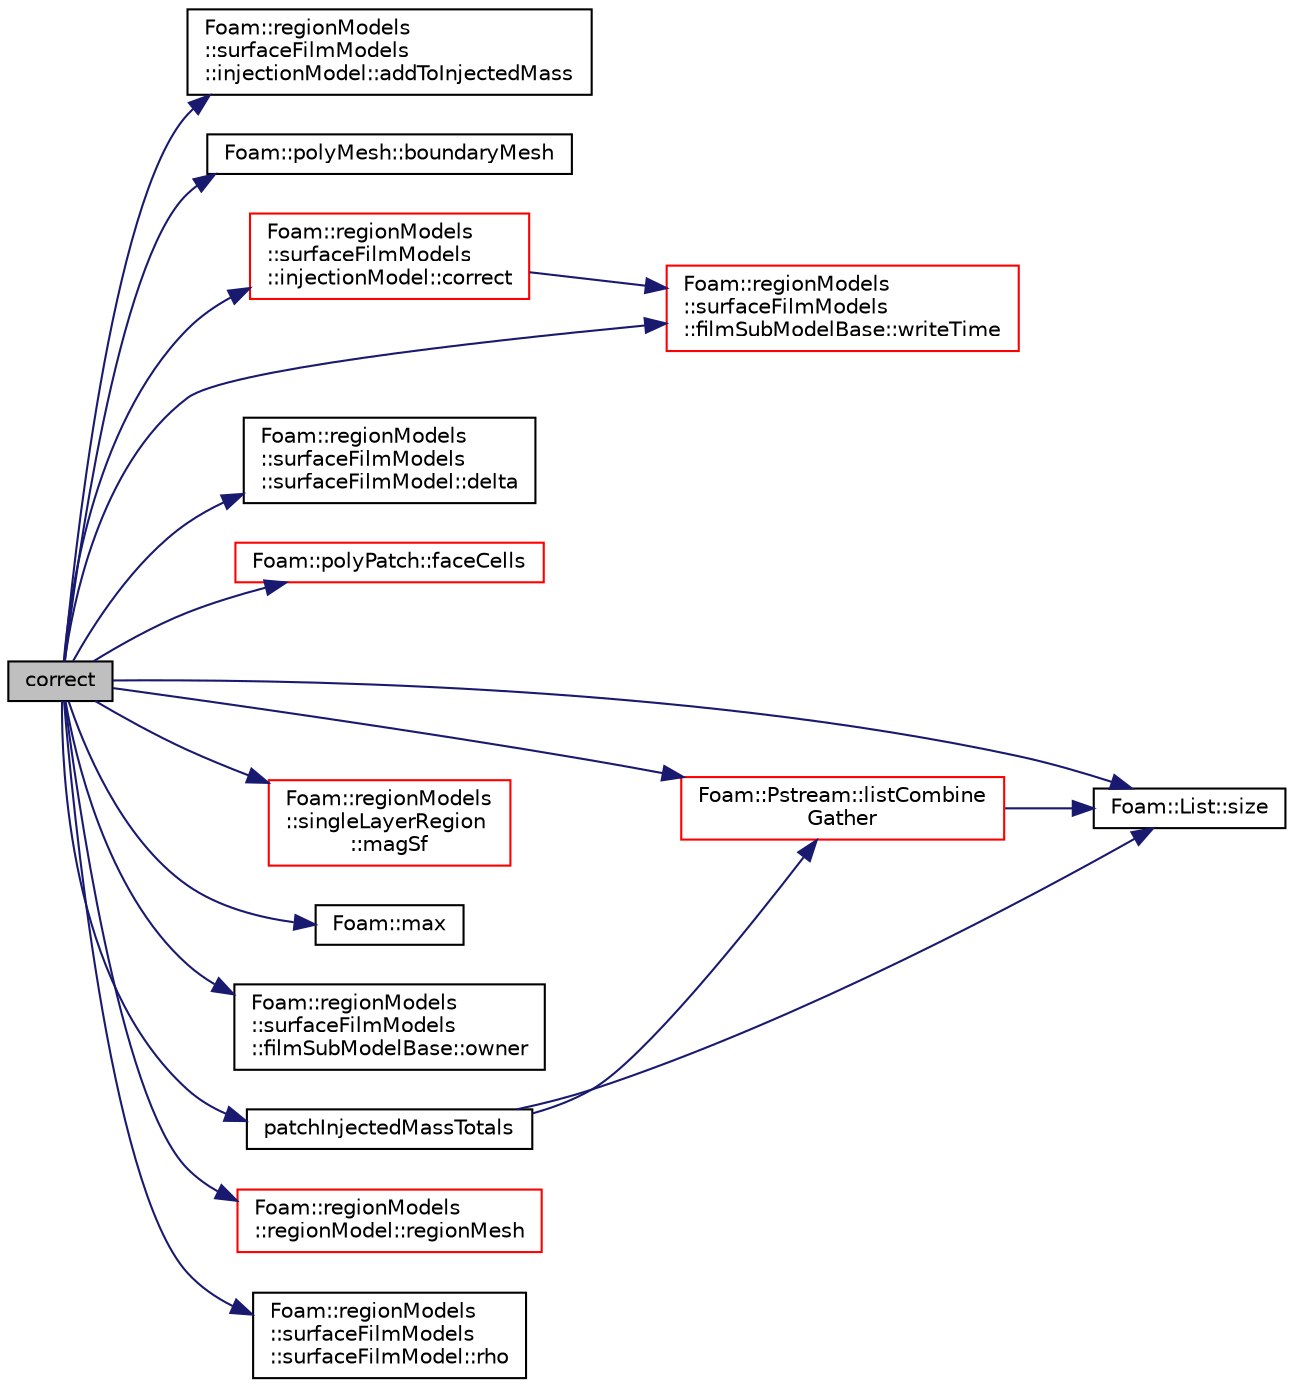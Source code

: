 digraph "correct"
{
  bgcolor="transparent";
  edge [fontname="Helvetica",fontsize="10",labelfontname="Helvetica",labelfontsize="10"];
  node [fontname="Helvetica",fontsize="10",shape=record];
  rankdir="LR";
  Node353 [label="correct",height=0.2,width=0.4,color="black", fillcolor="grey75", style="filled", fontcolor="black"];
  Node353 -> Node354 [color="midnightblue",fontsize="10",style="solid",fontname="Helvetica"];
  Node354 [label="Foam::regionModels\l::surfaceFilmModels\l::injectionModel::addToInjectedMass",height=0.2,width=0.4,color="black",URL="$a30181.html#a445e90984340ae8700aaf5f7e9529c66",tooltip="Add to injected mass. "];
  Node353 -> Node355 [color="midnightblue",fontsize="10",style="solid",fontname="Helvetica"];
  Node355 [label="Foam::polyMesh::boundaryMesh",height=0.2,width=0.4,color="black",URL="$a28565.html#a9f2b68c134340291eda6197f47f25484",tooltip="Return boundary mesh. "];
  Node353 -> Node356 [color="midnightblue",fontsize="10",style="solid",fontname="Helvetica"];
  Node356 [label="Foam::regionModels\l::surfaceFilmModels\l::injectionModel::correct",height=0.2,width=0.4,color="red",URL="$a30181.html#a3ae44b28050c3aa494c1d8e18cf618c1",tooltip="Correct. "];
  Node356 -> Node380 [color="midnightblue",fontsize="10",style="solid",fontname="Helvetica"];
  Node380 [label="Foam::regionModels\l::surfaceFilmModels\l::filmSubModelBase::writeTime",height=0.2,width=0.4,color="red",URL="$a30125.html#aef42d42061706ed8efb475bd1f7f1836",tooltip="Flag to indicate when to write a property. "];
  Node353 -> Node384 [color="midnightblue",fontsize="10",style="solid",fontname="Helvetica"];
  Node384 [label="Foam::regionModels\l::surfaceFilmModels\l::surfaceFilmModel::delta",height=0.2,width=0.4,color="black",URL="$a30261.html#a8dd58ca934d3ef765e5d76193f66f445",tooltip="Return the film thickness [m]. "];
  Node353 -> Node385 [color="midnightblue",fontsize="10",style="solid",fontname="Helvetica"];
  Node385 [label="Foam::polyPatch::faceCells",height=0.2,width=0.4,color="red",URL="$a28633.html#afbfac825732ef2770fff4261b4e930e9",tooltip="Return face-cell addressing. "];
  Node353 -> Node388 [color="midnightblue",fontsize="10",style="solid",fontname="Helvetica"];
  Node388 [label="Foam::Pstream::listCombine\lGather",height=0.2,width=0.4,color="red",URL="$a27357.html#a8c0e5044dc4a942cf62b06797c3a743f"];
  Node388 -> Node361 [color="midnightblue",fontsize="10",style="solid",fontname="Helvetica"];
  Node361 [label="Foam::List::size",height=0.2,width=0.4,color="black",URL="$a26833.html#a8a5f6fa29bd4b500caf186f60245b384",tooltip="Override size to be inconsistent with allocated storage. "];
  Node353 -> Node393 [color="midnightblue",fontsize="10",style="solid",fontname="Helvetica"];
  Node393 [label="Foam::regionModels\l::singleLayerRegion\l::magSf",height=0.2,width=0.4,color="red",URL="$a30093.html#a731a7fa3f5bd4f856355b52d64f38d1a",tooltip="Return the face area magnitudes / [m2]. "];
  Node353 -> Node430 [color="midnightblue",fontsize="10",style="solid",fontname="Helvetica"];
  Node430 [label="Foam::max",height=0.2,width=0.4,color="black",URL="$a21851.html#ac993e906cf2774ae77e666bc24e81733"];
  Node353 -> Node431 [color="midnightblue",fontsize="10",style="solid",fontname="Helvetica"];
  Node431 [label="Foam::regionModels\l::surfaceFilmModels\l::filmSubModelBase::owner",height=0.2,width=0.4,color="black",URL="$a30125.html#a9002aeea87356bb78bf0dabcf1f745d8",tooltip="Return const access to the owner surface film model. "];
  Node353 -> Node432 [color="midnightblue",fontsize="10",style="solid",fontname="Helvetica"];
  Node432 [label="patchInjectedMassTotals",height=0.2,width=0.4,color="black",URL="$a30189.html#a757f55ba1fba3e06a509248826a09cab",tooltip="Accumulate the total mass injected for the patches into the. "];
  Node432 -> Node361 [color="midnightblue",fontsize="10",style="solid",fontname="Helvetica"];
  Node432 -> Node388 [color="midnightblue",fontsize="10",style="solid",fontname="Helvetica"];
  Node353 -> Node433 [color="midnightblue",fontsize="10",style="solid",fontname="Helvetica"];
  Node433 [label="Foam::regionModels\l::regionModel::regionMesh",height=0.2,width=0.4,color="red",URL="$a30073.html#a89a37969c20983ee143c612486ce5313",tooltip="Return the region mesh database. "];
  Node353 -> Node441 [color="midnightblue",fontsize="10",style="solid",fontname="Helvetica"];
  Node441 [label="Foam::regionModels\l::surfaceFilmModels\l::surfaceFilmModel::rho",height=0.2,width=0.4,color="black",URL="$a30261.html#ae7a11ba77c4afb838e27cae5fef67695",tooltip="Return the film density [kg/m3]. "];
  Node353 -> Node361 [color="midnightblue",fontsize="10",style="solid",fontname="Helvetica"];
  Node353 -> Node380 [color="midnightblue",fontsize="10",style="solid",fontname="Helvetica"];
}
